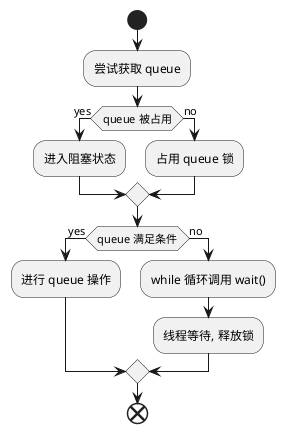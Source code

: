 @startuml
start
:尝试获取 queue;
if (queue 被占用) then (yes)
    :进入阻塞状态;
else(no)
    :占用 queue 锁;
endif
if (queue 满足条件) then (yes)
    :进行 queue 操作;
else(no)
    :while 循环调用 wait();
    :线程等待, 释放锁;
endif
end
@enduml